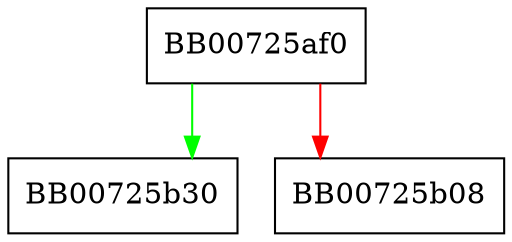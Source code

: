 digraph bn_set_words {
  node [shape="box"];
  graph [splines=ortho];
  BB00725af0 -> BB00725b30 [color="green"];
  BB00725af0 -> BB00725b08 [color="red"];
}